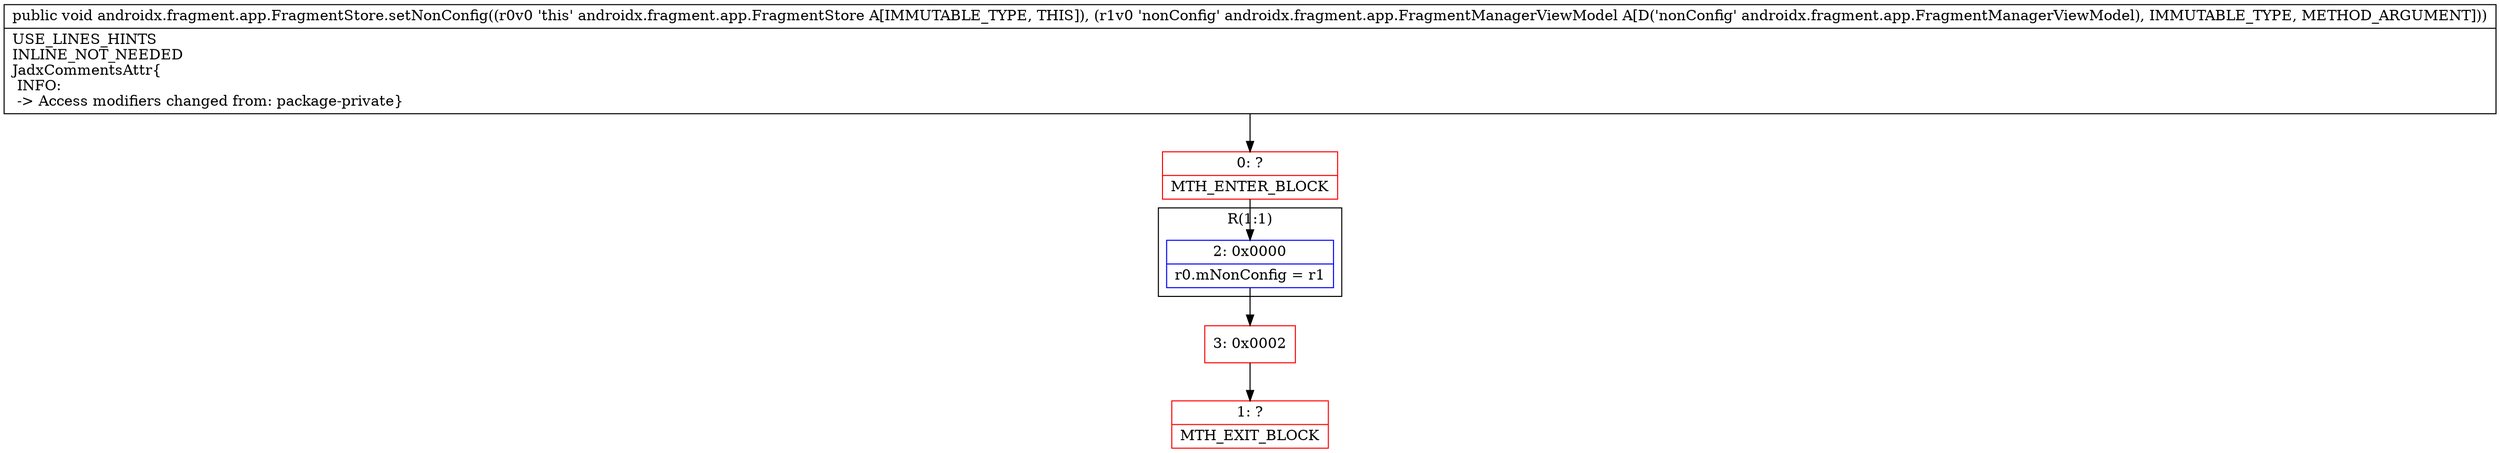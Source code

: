 digraph "CFG forandroidx.fragment.app.FragmentStore.setNonConfig(Landroidx\/fragment\/app\/FragmentManagerViewModel;)V" {
subgraph cluster_Region_1202219359 {
label = "R(1:1)";
node [shape=record,color=blue];
Node_2 [shape=record,label="{2\:\ 0x0000|r0.mNonConfig = r1\l}"];
}
Node_0 [shape=record,color=red,label="{0\:\ ?|MTH_ENTER_BLOCK\l}"];
Node_3 [shape=record,color=red,label="{3\:\ 0x0002}"];
Node_1 [shape=record,color=red,label="{1\:\ ?|MTH_EXIT_BLOCK\l}"];
MethodNode[shape=record,label="{public void androidx.fragment.app.FragmentStore.setNonConfig((r0v0 'this' androidx.fragment.app.FragmentStore A[IMMUTABLE_TYPE, THIS]), (r1v0 'nonConfig' androidx.fragment.app.FragmentManagerViewModel A[D('nonConfig' androidx.fragment.app.FragmentManagerViewModel), IMMUTABLE_TYPE, METHOD_ARGUMENT]))  | USE_LINES_HINTS\lINLINE_NOT_NEEDED\lJadxCommentsAttr\{\l INFO: \l \-\> Access modifiers changed from: package\-private\}\l}"];
MethodNode -> Node_0;Node_2 -> Node_3;
Node_0 -> Node_2;
Node_3 -> Node_1;
}

